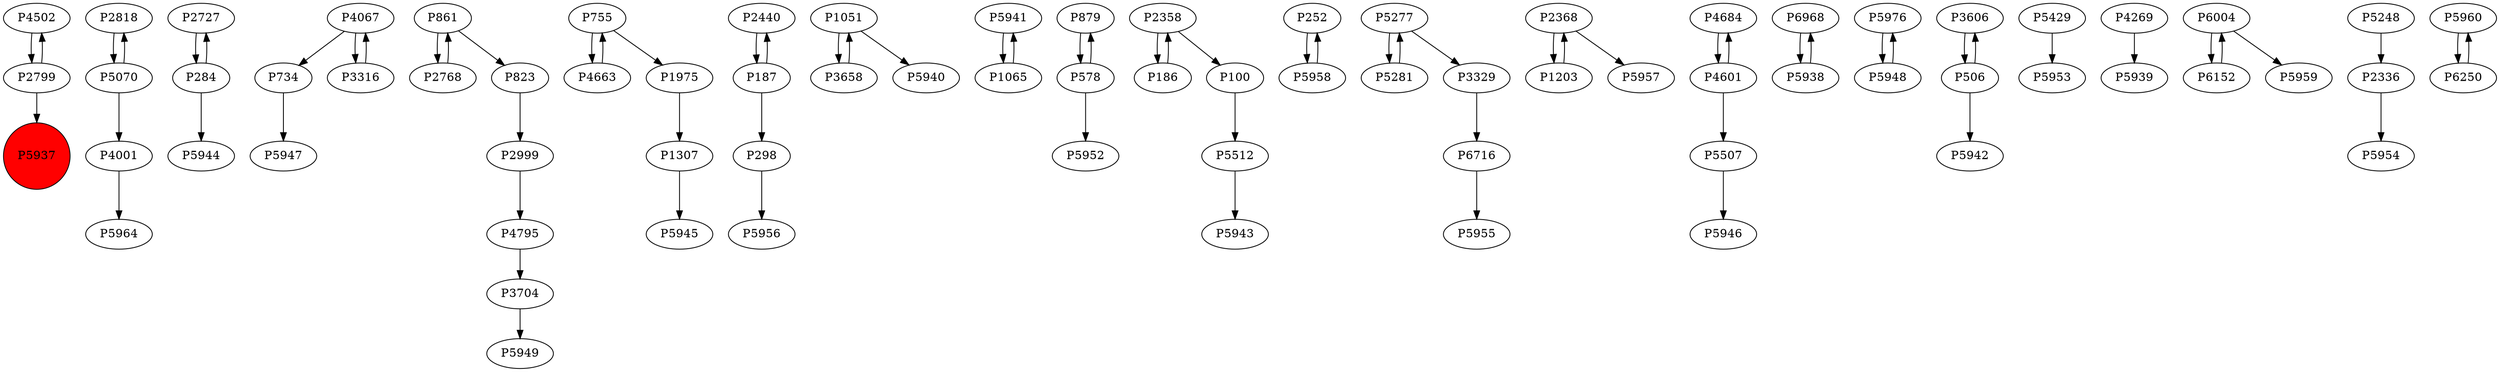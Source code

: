 digraph {
	P4502 -> P2799
	P2818 -> P5070
	P2727 -> P284
	P4067 -> P734
	P861 -> P2768
	P755 -> P4663
	P2799 -> P5937
	P2768 -> P861
	P2440 -> P187
	P1051 -> P3658
	P5941 -> P1065
	P879 -> P578
	P5070 -> P4001
	P100 -> P5512
	P4067 -> P3316
	P578 -> P879
	P734 -> P5947
	P252 -> P5958
	P186 -> P2358
	P3658 -> P1051
	P2358 -> P100
	P6716 -> P5955
	P3704 -> P5949
	P2999 -> P4795
	P2368 -> P1203
	P4684 -> P4601
	P1065 -> P5941
	P6968 -> P5938
	P5976 -> P5948
	P2368 -> P5957
	P5512 -> P5943
	P5958 -> P252
	P3606 -> P506
	P5277 -> P5281
	P4795 -> P3704
	P5429 -> P5953
	P1203 -> P2368
	P298 -> P5956
	P284 -> P2727
	P506 -> P3606
	P1975 -> P1307
	P506 -> P5942
	P5938 -> P6968
	P4269 -> P5939
	P6004 -> P6152
	P2336 -> P5954
	P4601 -> P4684
	P187 -> P298
	P1307 -> P5945
	P5507 -> P5946
	P3316 -> P4067
	P1051 -> P5940
	P2358 -> P186
	P578 -> P5952
	P3329 -> P6716
	P5248 -> P2336
	P2799 -> P4502
	P187 -> P2440
	P5960 -> P6250
	P861 -> P823
	P5281 -> P5277
	P5070 -> P2818
	P4663 -> P755
	P823 -> P2999
	P6004 -> P5959
	P4001 -> P5964
	P284 -> P5944
	P5277 -> P3329
	P5948 -> P5976
	P755 -> P1975
	P4601 -> P5507
	P6250 -> P5960
	P6152 -> P6004
	P5937 [shape=circle]
	P5937 [style=filled]
	P5937 [fillcolor=red]
}